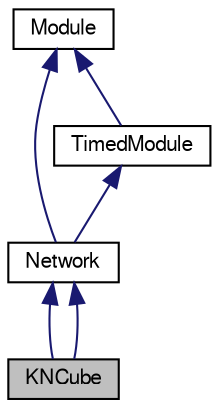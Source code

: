 digraph G
{
  bgcolor="transparent";
  edge [fontname="FreeSans",fontsize="10",labelfontname="FreeSans",labelfontsize="10"];
  node [fontname="FreeSans",fontsize="10",shape=record];
  Node1 [label="KNCube",height=0.2,width=0.4,color="black", fillcolor="grey75", style="filled" fontcolor="black"];
  Node2 -> Node1 [dir=back,color="midnightblue",fontsize="10",style="solid",fontname="FreeSans"];
  Node2 [label="Network",height=0.2,width=0.4,color="black",URL="$classNetwork.html"];
  Node3 -> Node2 [dir=back,color="midnightblue",fontsize="10",style="solid",fontname="FreeSans"];
  Node3 [label="TimedModule",height=0.2,width=0.4,color="black",URL="$classTimedModule.html"];
  Node4 -> Node3 [dir=back,color="midnightblue",fontsize="10",style="solid",fontname="FreeSans"];
  Node4 [label="Module",height=0.2,width=0.4,color="black",URL="$classModule.html"];
  Node4 -> Node2 [dir=back,color="midnightblue",fontsize="10",style="solid",fontname="FreeSans"];
  Node2 -> Node1 [dir=back,color="midnightblue",fontsize="10",style="solid",fontname="FreeSans"];
}
